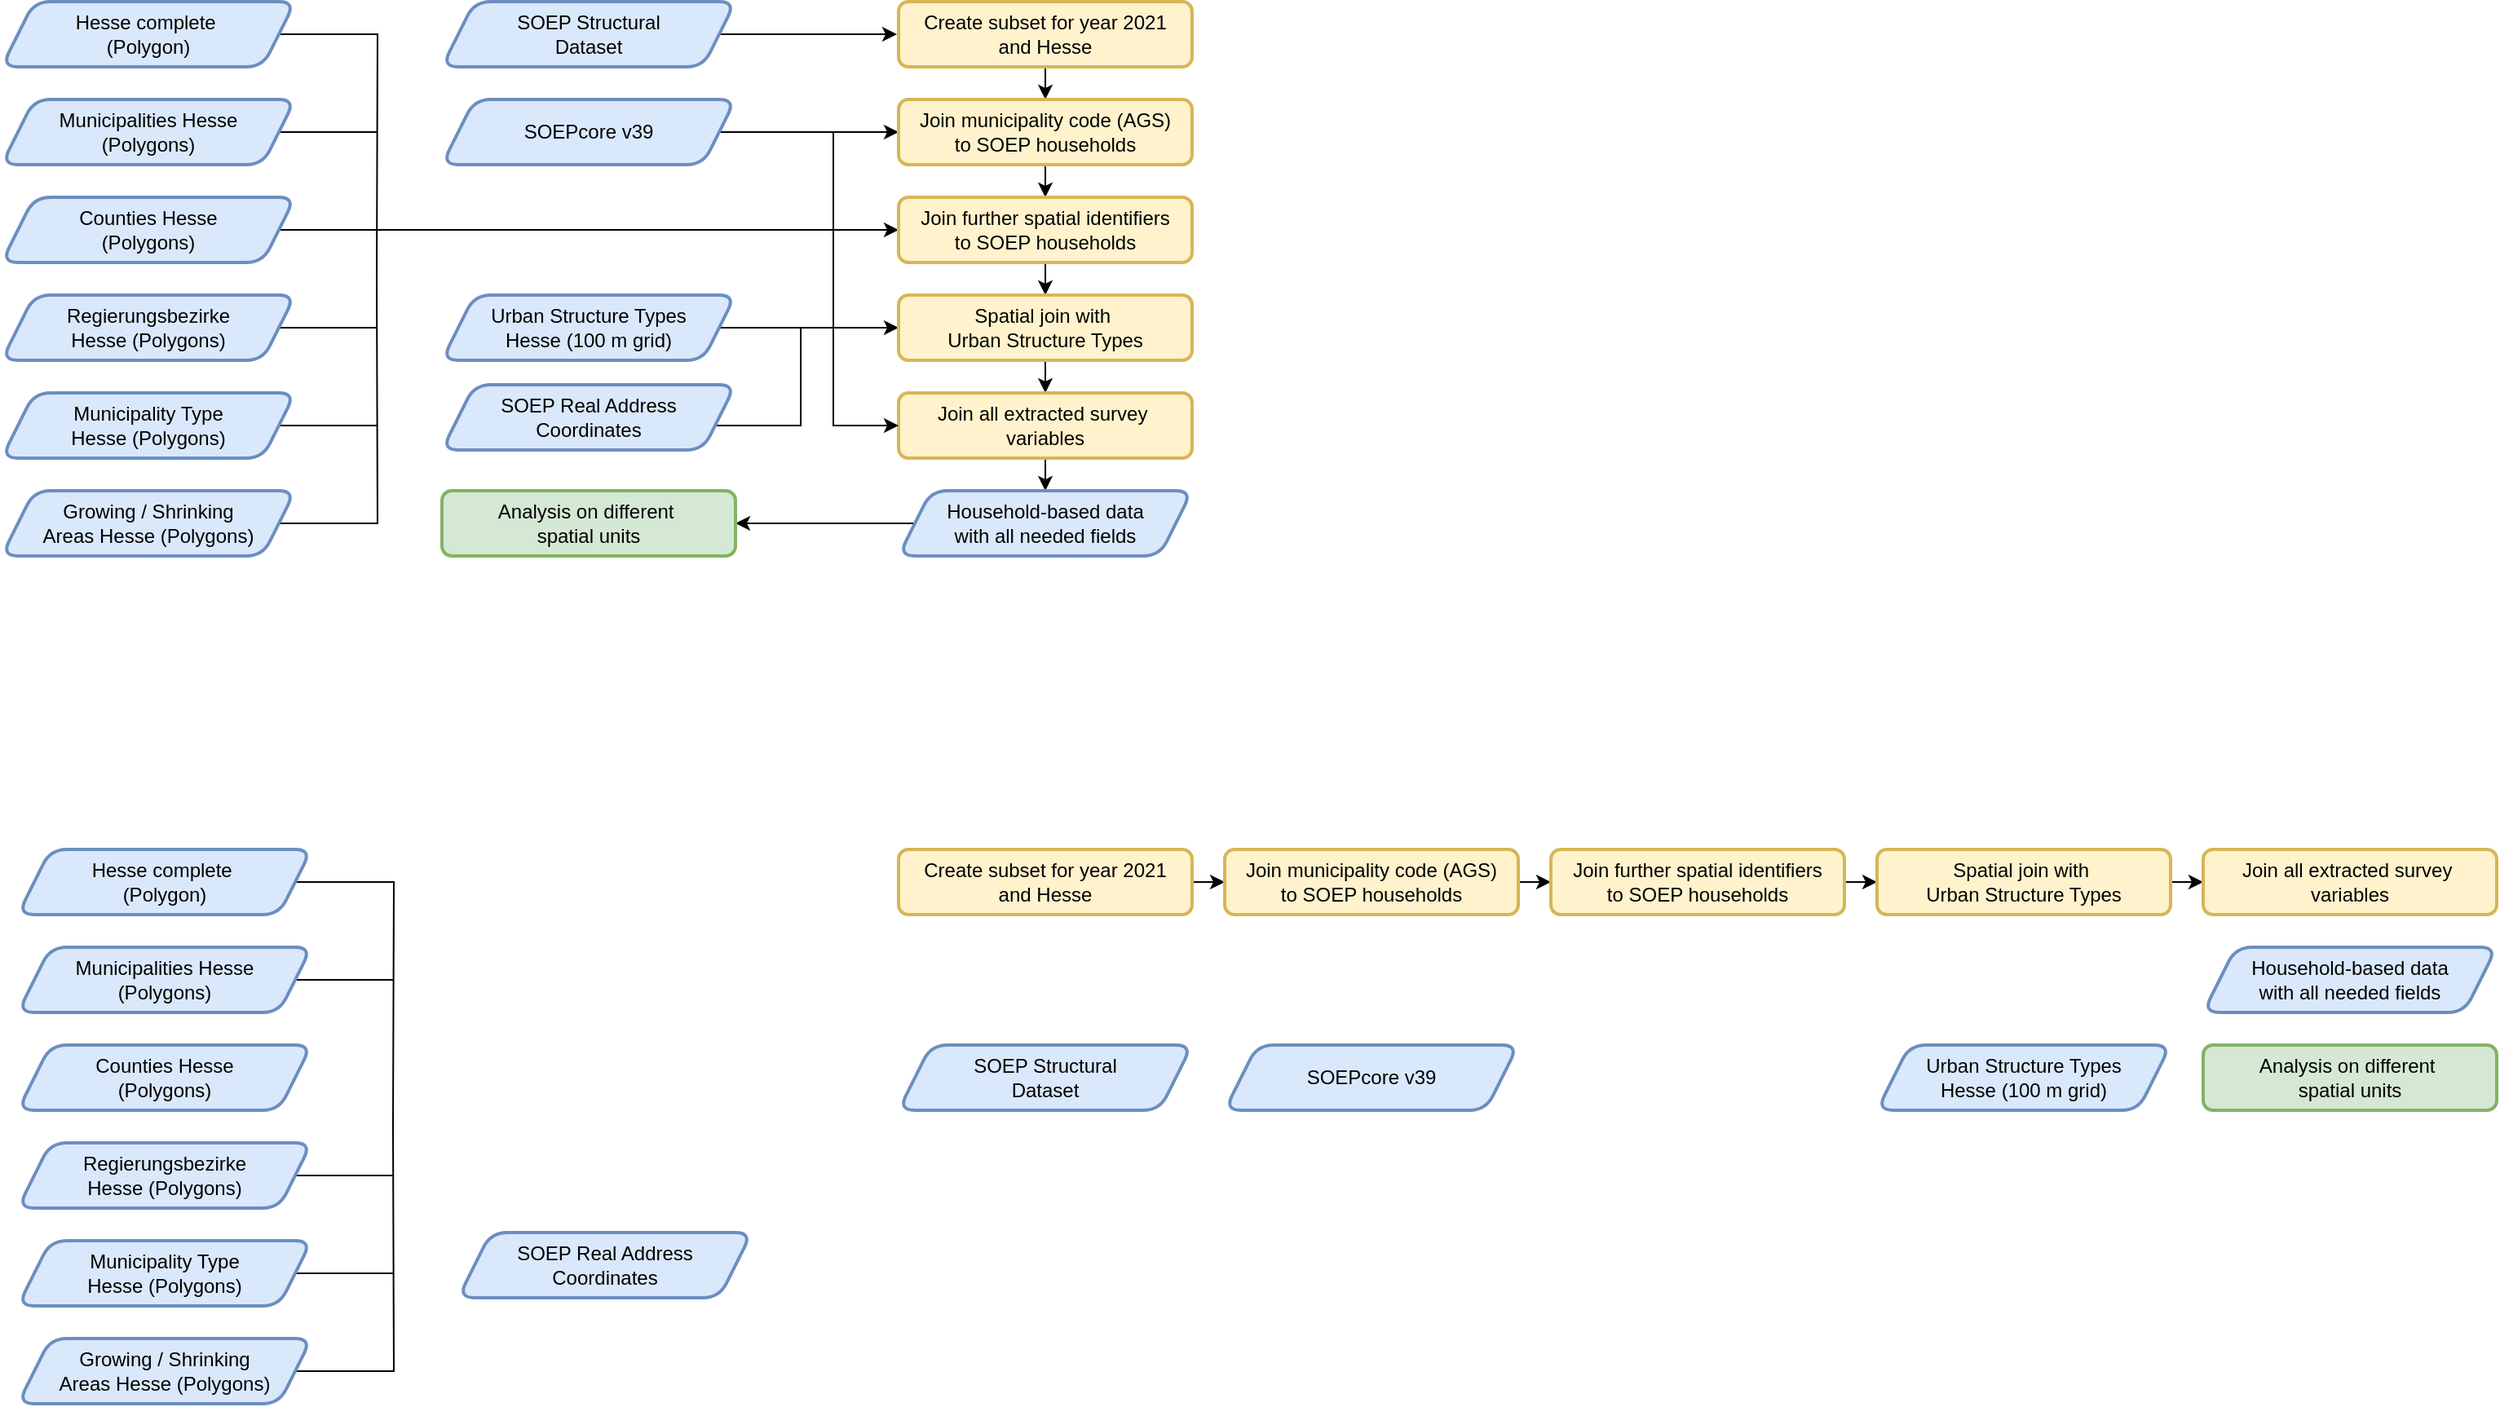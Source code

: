 <mxfile version="28.2.8">
  <diagram name="Seite-1" id="zS-QnQvDe2Hph_ruHdWV">
    <mxGraphModel dx="1650" dy="860" grid="1" gridSize="10" guides="1" tooltips="1" connect="1" arrows="1" fold="1" page="1" pageScale="1" pageWidth="827" pageHeight="1169" math="0" shadow="0">
      <root>
        <mxCell id="0" />
        <mxCell id="1" parent="0" />
        <mxCell id="sy46qdf4OJB5Sf921RLo-18" style="edgeStyle=orthogonalEdgeStyle;rounded=0;orthogonalLoop=1;jettySize=auto;html=1;exitX=1;exitY=0.5;exitDx=0;exitDy=0;entryX=0;entryY=0.5;entryDx=0;entryDy=0;" parent="1" source="sy46qdf4OJB5Sf921RLo-1" target="sy46qdf4OJB5Sf921RLo-11" edge="1">
          <mxGeometry relative="1" as="geometry" />
        </mxCell>
        <mxCell id="sy46qdf4OJB5Sf921RLo-1" value="SOEP Structural&lt;br&gt;Dataset" style="shape=parallelogram;perimeter=parallelogramPerimeter;whiteSpace=wrap;html=1;fixedSize=1;rounded=1;strokeWidth=2;fillColor=#dae8fc;strokeColor=#6c8ebf;" parent="1" vertex="1">
          <mxGeometry x="300" y="160" width="180" height="40" as="geometry" />
        </mxCell>
        <mxCell id="sy46qdf4OJB5Sf921RLo-19" style="edgeStyle=orthogonalEdgeStyle;rounded=0;orthogonalLoop=1;jettySize=auto;html=1;exitX=1;exitY=0.5;exitDx=0;exitDy=0;entryX=0;entryY=0.5;entryDx=0;entryDy=0;" parent="1" source="sy46qdf4OJB5Sf921RLo-2" target="sy46qdf4OJB5Sf921RLo-13" edge="1">
          <mxGeometry relative="1" as="geometry" />
        </mxCell>
        <mxCell id="sy46qdf4OJB5Sf921RLo-2" value="SOEPcore v39" style="shape=parallelogram;perimeter=parallelogramPerimeter;whiteSpace=wrap;html=1;fixedSize=1;rounded=1;strokeWidth=2;fillColor=#dae8fc;strokeColor=#6c8ebf;" parent="1" vertex="1">
          <mxGeometry x="300" y="220" width="180" height="40" as="geometry" />
        </mxCell>
        <mxCell id="sy46qdf4OJB5Sf921RLo-42" style="edgeStyle=orthogonalEdgeStyle;rounded=0;orthogonalLoop=1;jettySize=auto;html=1;endArrow=none;endFill=0;" parent="1" source="sy46qdf4OJB5Sf921RLo-3" edge="1">
          <mxGeometry relative="1" as="geometry">
            <mxPoint x="520" y="360" as="targetPoint" />
            <Array as="points">
              <mxPoint x="520" y="420" />
            </Array>
          </mxGeometry>
        </mxCell>
        <mxCell id="sy46qdf4OJB5Sf921RLo-3" value="SOEP Real Address&lt;br&gt;Coordinates" style="shape=parallelogram;perimeter=parallelogramPerimeter;whiteSpace=wrap;html=1;fixedSize=1;rounded=1;strokeWidth=2;fillColor=#dae8fc;strokeColor=#6c8ebf;" parent="1" vertex="1">
          <mxGeometry x="300" y="395" width="180" height="40" as="geometry" />
        </mxCell>
        <mxCell id="sy46qdf4OJB5Sf921RLo-38" style="edgeStyle=orthogonalEdgeStyle;rounded=0;orthogonalLoop=1;jettySize=auto;html=1;exitX=1;exitY=0.5;exitDx=0;exitDy=0;endArrow=none;endFill=0;" parent="1" source="sy46qdf4OJB5Sf921RLo-4" edge="1">
          <mxGeometry relative="1" as="geometry">
            <mxPoint x="260" y="330" as="targetPoint" />
          </mxGeometry>
        </mxCell>
        <mxCell id="sy46qdf4OJB5Sf921RLo-4" value="Hesse complete&amp;nbsp;&lt;br&gt;(Polygon)" style="shape=parallelogram;perimeter=parallelogramPerimeter;whiteSpace=wrap;html=1;fixedSize=1;rounded=1;strokeWidth=2;fillColor=#dae8fc;strokeColor=#6c8ebf;" parent="1" vertex="1">
          <mxGeometry x="30" y="160" width="180" height="40" as="geometry" />
        </mxCell>
        <mxCell id="sy46qdf4OJB5Sf921RLo-36" style="edgeStyle=orthogonalEdgeStyle;rounded=0;orthogonalLoop=1;jettySize=auto;html=1;exitX=1;exitY=0.5;exitDx=0;exitDy=0;endArrow=none;endFill=0;" parent="1" source="sy46qdf4OJB5Sf921RLo-5" edge="1">
          <mxGeometry relative="1" as="geometry">
            <mxPoint x="260" y="240" as="targetPoint" />
          </mxGeometry>
        </mxCell>
        <mxCell id="sy46qdf4OJB5Sf921RLo-5" value="Municipalities Hesse&lt;br&gt;(Polygons)" style="shape=parallelogram;perimeter=parallelogramPerimeter;whiteSpace=wrap;html=1;fixedSize=1;rounded=1;strokeWidth=2;fillColor=#dae8fc;strokeColor=#6c8ebf;" parent="1" vertex="1">
          <mxGeometry x="30" y="220" width="180" height="40" as="geometry" />
        </mxCell>
        <mxCell id="sy46qdf4OJB5Sf921RLo-35" style="edgeStyle=orthogonalEdgeStyle;rounded=0;orthogonalLoop=1;jettySize=auto;html=1;exitX=1;exitY=0.5;exitDx=0;exitDy=0;endArrow=classic;endFill=1;entryX=0;entryY=0.5;entryDx=0;entryDy=0;" parent="1" source="sy46qdf4OJB5Sf921RLo-6" target="sy46qdf4OJB5Sf921RLo-14" edge="1">
          <mxGeometry relative="1" as="geometry">
            <mxPoint x="260" y="300" as="targetPoint" />
          </mxGeometry>
        </mxCell>
        <mxCell id="sy46qdf4OJB5Sf921RLo-6" value="Counties Hesse&lt;br&gt;(Polygons)" style="shape=parallelogram;perimeter=parallelogramPerimeter;whiteSpace=wrap;html=1;fixedSize=1;rounded=1;strokeWidth=2;fillColor=#dae8fc;strokeColor=#6c8ebf;" parent="1" vertex="1">
          <mxGeometry x="30" y="280" width="180" height="40" as="geometry" />
        </mxCell>
        <mxCell id="sy46qdf4OJB5Sf921RLo-33" style="edgeStyle=orthogonalEdgeStyle;rounded=0;orthogonalLoop=1;jettySize=auto;html=1;exitX=1;exitY=0.5;exitDx=0;exitDy=0;endArrow=none;endFill=0;" parent="1" source="sy46qdf4OJB5Sf921RLo-7" edge="1">
          <mxGeometry relative="1" as="geometry">
            <mxPoint x="260" y="360" as="targetPoint" />
          </mxGeometry>
        </mxCell>
        <mxCell id="sy46qdf4OJB5Sf921RLo-7" value="Regierungsbezirke&lt;br&gt;Hesse (Polygons)" style="shape=parallelogram;perimeter=parallelogramPerimeter;whiteSpace=wrap;html=1;fixedSize=1;rounded=1;strokeWidth=2;fillColor=#dae8fc;strokeColor=#6c8ebf;" parent="1" vertex="1">
          <mxGeometry x="30" y="340" width="180" height="40" as="geometry" />
        </mxCell>
        <mxCell id="sy46qdf4OJB5Sf921RLo-34" style="edgeStyle=orthogonalEdgeStyle;rounded=0;orthogonalLoop=1;jettySize=auto;html=1;exitX=1;exitY=0.5;exitDx=0;exitDy=0;endArrow=none;endFill=0;" parent="1" source="sy46qdf4OJB5Sf921RLo-8" edge="1">
          <mxGeometry relative="1" as="geometry">
            <mxPoint x="260" y="420" as="targetPoint" />
          </mxGeometry>
        </mxCell>
        <mxCell id="sy46qdf4OJB5Sf921RLo-8" value="Municipality Type&lt;br&gt;Hesse (Polygons)" style="shape=parallelogram;perimeter=parallelogramPerimeter;whiteSpace=wrap;html=1;fixedSize=1;rounded=1;strokeWidth=2;fillColor=#dae8fc;strokeColor=#6c8ebf;" parent="1" vertex="1">
          <mxGeometry x="30" y="400" width="180" height="40" as="geometry" />
        </mxCell>
        <mxCell id="sy46qdf4OJB5Sf921RLo-31" style="edgeStyle=orthogonalEdgeStyle;rounded=0;orthogonalLoop=1;jettySize=auto;html=1;exitX=1;exitY=0.5;exitDx=0;exitDy=0;endArrow=none;endFill=0;" parent="1" source="sy46qdf4OJB5Sf921RLo-9" edge="1">
          <mxGeometry relative="1" as="geometry">
            <mxPoint x="260" y="330" as="targetPoint" />
          </mxGeometry>
        </mxCell>
        <mxCell id="sy46qdf4OJB5Sf921RLo-9" value="Growing / Shrinking&lt;br&gt;Areas Hesse (Polygons)" style="shape=parallelogram;perimeter=parallelogramPerimeter;whiteSpace=wrap;html=1;fixedSize=1;rounded=1;strokeWidth=2;fillColor=#dae8fc;strokeColor=#6c8ebf;" parent="1" vertex="1">
          <mxGeometry x="30" y="460" width="180" height="40" as="geometry" />
        </mxCell>
        <mxCell id="sy46qdf4OJB5Sf921RLo-16" style="edgeStyle=orthogonalEdgeStyle;rounded=0;orthogonalLoop=1;jettySize=auto;html=1;exitX=1;exitY=0.5;exitDx=0;exitDy=0;entryX=0;entryY=0.5;entryDx=0;entryDy=0;" parent="1" source="sy46qdf4OJB5Sf921RLo-10" target="sy46qdf4OJB5Sf921RLo-15" edge="1">
          <mxGeometry relative="1" as="geometry" />
        </mxCell>
        <mxCell id="sy46qdf4OJB5Sf921RLo-10" value="Urban Structure Types&lt;br&gt;Hesse (100 m grid)" style="shape=parallelogram;perimeter=parallelogramPerimeter;whiteSpace=wrap;html=1;fixedSize=1;rounded=1;strokeWidth=2;fillColor=#dae8fc;strokeColor=#6c8ebf;" parent="1" vertex="1">
          <mxGeometry x="300" y="340" width="180" height="40" as="geometry" />
        </mxCell>
        <mxCell id="sy46qdf4OJB5Sf921RLo-23" style="edgeStyle=orthogonalEdgeStyle;rounded=0;orthogonalLoop=1;jettySize=auto;html=1;exitX=0.5;exitY=1;exitDx=0;exitDy=0;entryX=0.5;entryY=0;entryDx=0;entryDy=0;" parent="1" source="sy46qdf4OJB5Sf921RLo-11" target="sy46qdf4OJB5Sf921RLo-13" edge="1">
          <mxGeometry relative="1" as="geometry" />
        </mxCell>
        <mxCell id="sy46qdf4OJB5Sf921RLo-11" value="Create subset for year 2021&lt;br&gt;and Hesse" style="rounded=1;whiteSpace=wrap;html=1;perimeterSpacing=1;strokeWidth=2;fillColor=#fff2cc;strokeColor=#d6b656;" parent="1" vertex="1">
          <mxGeometry x="580" y="160" width="180" height="40" as="geometry" />
        </mxCell>
        <mxCell id="sy46qdf4OJB5Sf921RLo-24" style="edgeStyle=orthogonalEdgeStyle;rounded=0;orthogonalLoop=1;jettySize=auto;html=1;exitX=0.5;exitY=1;exitDx=0;exitDy=0;entryX=0.5;entryY=0;entryDx=0;entryDy=0;" parent="1" source="sy46qdf4OJB5Sf921RLo-13" target="sy46qdf4OJB5Sf921RLo-14" edge="1">
          <mxGeometry relative="1" as="geometry" />
        </mxCell>
        <mxCell id="sy46qdf4OJB5Sf921RLo-13" value="Join municipality code (AGS)&lt;br&gt;to SOEP households" style="rounded=1;whiteSpace=wrap;html=1;strokeWidth=2;fillColor=#fff2cc;strokeColor=#d6b656;" parent="1" vertex="1">
          <mxGeometry x="580" y="220" width="180" height="40" as="geometry" />
        </mxCell>
        <mxCell id="sy46qdf4OJB5Sf921RLo-25" style="edgeStyle=orthogonalEdgeStyle;rounded=0;orthogonalLoop=1;jettySize=auto;html=1;exitX=0.5;exitY=1;exitDx=0;exitDy=0;entryX=0.5;entryY=0;entryDx=0;entryDy=0;" parent="1" source="sy46qdf4OJB5Sf921RLo-14" target="sy46qdf4OJB5Sf921RLo-15" edge="1">
          <mxGeometry relative="1" as="geometry" />
        </mxCell>
        <mxCell id="sy46qdf4OJB5Sf921RLo-14" value="Join further spatial identifiers&lt;br&gt;to SOEP households" style="rounded=1;whiteSpace=wrap;html=1;strokeWidth=2;fillColor=#fff2cc;strokeColor=#d6b656;" parent="1" vertex="1">
          <mxGeometry x="580" y="280" width="180" height="40" as="geometry" />
        </mxCell>
        <mxCell id="sy46qdf4OJB5Sf921RLo-26" style="edgeStyle=orthogonalEdgeStyle;rounded=0;orthogonalLoop=1;jettySize=auto;html=1;exitX=0.5;exitY=1;exitDx=0;exitDy=0;entryX=0.5;entryY=0;entryDx=0;entryDy=0;" parent="1" source="sy46qdf4OJB5Sf921RLo-15" target="sy46qdf4OJB5Sf921RLo-20" edge="1">
          <mxGeometry relative="1" as="geometry" />
        </mxCell>
        <mxCell id="sy46qdf4OJB5Sf921RLo-15" value="Spatial join with&amp;nbsp;&lt;br&gt;Urban Structure Types" style="rounded=1;whiteSpace=wrap;html=1;strokeWidth=2;fillColor=#fff2cc;strokeColor=#d6b656;" parent="1" vertex="1">
          <mxGeometry x="580" y="340" width="180" height="40" as="geometry" />
        </mxCell>
        <mxCell id="sy46qdf4OJB5Sf921RLo-27" style="edgeStyle=orthogonalEdgeStyle;rounded=0;orthogonalLoop=1;jettySize=auto;html=1;exitX=0.5;exitY=1;exitDx=0;exitDy=0;entryX=0.5;entryY=0;entryDx=0;entryDy=0;" parent="1" source="sy46qdf4OJB5Sf921RLo-20" target="sy46qdf4OJB5Sf921RLo-21" edge="1">
          <mxGeometry relative="1" as="geometry" />
        </mxCell>
        <mxCell id="sy46qdf4OJB5Sf921RLo-20" value="Join all extracted survey&amp;nbsp;&lt;br&gt;variables" style="rounded=1;whiteSpace=wrap;html=1;strokeWidth=2;fillColor=#fff2cc;strokeColor=#d6b656;" parent="1" vertex="1">
          <mxGeometry x="580" y="400" width="180" height="40" as="geometry" />
        </mxCell>
        <mxCell id="sy46qdf4OJB5Sf921RLo-37" style="edgeStyle=orthogonalEdgeStyle;rounded=0;orthogonalLoop=1;jettySize=auto;html=1;exitX=0;exitY=0.5;exitDx=0;exitDy=0;entryX=1;entryY=0.5;entryDx=0;entryDy=0;" parent="1" source="sy46qdf4OJB5Sf921RLo-21" target="sy46qdf4OJB5Sf921RLo-28" edge="1">
          <mxGeometry relative="1" as="geometry" />
        </mxCell>
        <mxCell id="sy46qdf4OJB5Sf921RLo-21" value="Household-based data&lt;br&gt;with all needed fields" style="shape=parallelogram;perimeter=parallelogramPerimeter;whiteSpace=wrap;html=1;fixedSize=1;rounded=1;strokeWidth=2;fillColor=#dae8fc;strokeColor=#6c8ebf;" parent="1" vertex="1">
          <mxGeometry x="580" y="460" width="180" height="40" as="geometry" />
        </mxCell>
        <mxCell id="sy46qdf4OJB5Sf921RLo-28" value="Analysis on different&amp;nbsp;&lt;br&gt;spatial units" style="rounded=1;whiteSpace=wrap;html=1;strokeWidth=2;fillColor=#d5e8d4;strokeColor=#82b366;" parent="1" vertex="1">
          <mxGeometry x="300" y="460" width="180" height="40" as="geometry" />
        </mxCell>
        <mxCell id="2OY20YXBduM8Riqg4RIn-4" value="" style="endArrow=classic;html=1;rounded=0;entryX=0;entryY=0.5;entryDx=0;entryDy=0;" edge="1" parent="1" target="sy46qdf4OJB5Sf921RLo-20">
          <mxGeometry width="50" height="50" relative="1" as="geometry">
            <mxPoint x="540" y="240" as="sourcePoint" />
            <mxPoint x="550" y="470" as="targetPoint" />
            <Array as="points">
              <mxPoint x="540" y="420" />
            </Array>
          </mxGeometry>
        </mxCell>
        <mxCell id="2OY20YXBduM8Riqg4RIn-6" value="SOEP Structural&lt;br&gt;Dataset" style="shape=parallelogram;perimeter=parallelogramPerimeter;whiteSpace=wrap;html=1;fixedSize=1;rounded=1;strokeWidth=2;fillColor=#dae8fc;strokeColor=#6c8ebf;" vertex="1" parent="1">
          <mxGeometry x="580" y="800" width="180" height="40" as="geometry" />
        </mxCell>
        <mxCell id="2OY20YXBduM8Riqg4RIn-8" value="SOEPcore v39" style="shape=parallelogram;perimeter=parallelogramPerimeter;whiteSpace=wrap;html=1;fixedSize=1;rounded=1;strokeWidth=2;fillColor=#dae8fc;strokeColor=#6c8ebf;" vertex="1" parent="1">
          <mxGeometry x="780" y="800" width="180" height="40" as="geometry" />
        </mxCell>
        <mxCell id="2OY20YXBduM8Riqg4RIn-10" value="SOEP Real Address&lt;br&gt;Coordinates" style="shape=parallelogram;perimeter=parallelogramPerimeter;whiteSpace=wrap;html=1;fixedSize=1;rounded=1;strokeWidth=2;fillColor=#dae8fc;strokeColor=#6c8ebf;" vertex="1" parent="1">
          <mxGeometry x="310" y="915" width="180" height="40" as="geometry" />
        </mxCell>
        <mxCell id="2OY20YXBduM8Riqg4RIn-11" style="edgeStyle=orthogonalEdgeStyle;rounded=0;orthogonalLoop=1;jettySize=auto;html=1;exitX=1;exitY=0.5;exitDx=0;exitDy=0;endArrow=none;endFill=0;" edge="1" parent="1" source="2OY20YXBduM8Riqg4RIn-12">
          <mxGeometry relative="1" as="geometry">
            <mxPoint x="270" y="850" as="targetPoint" />
          </mxGeometry>
        </mxCell>
        <mxCell id="2OY20YXBduM8Riqg4RIn-12" value="Hesse complete&amp;nbsp;&lt;br&gt;(Polygon)" style="shape=parallelogram;perimeter=parallelogramPerimeter;whiteSpace=wrap;html=1;fixedSize=1;rounded=1;strokeWidth=2;fillColor=#dae8fc;strokeColor=#6c8ebf;" vertex="1" parent="1">
          <mxGeometry x="40" y="680" width="180" height="40" as="geometry" />
        </mxCell>
        <mxCell id="2OY20YXBduM8Riqg4RIn-13" style="edgeStyle=orthogonalEdgeStyle;rounded=0;orthogonalLoop=1;jettySize=auto;html=1;exitX=1;exitY=0.5;exitDx=0;exitDy=0;endArrow=none;endFill=0;" edge="1" parent="1" source="2OY20YXBduM8Riqg4RIn-14">
          <mxGeometry relative="1" as="geometry">
            <mxPoint x="270" y="760" as="targetPoint" />
          </mxGeometry>
        </mxCell>
        <mxCell id="2OY20YXBduM8Riqg4RIn-14" value="Municipalities Hesse&lt;br&gt;(Polygons)" style="shape=parallelogram;perimeter=parallelogramPerimeter;whiteSpace=wrap;html=1;fixedSize=1;rounded=1;strokeWidth=2;fillColor=#dae8fc;strokeColor=#6c8ebf;" vertex="1" parent="1">
          <mxGeometry x="40" y="740" width="180" height="40" as="geometry" />
        </mxCell>
        <mxCell id="2OY20YXBduM8Riqg4RIn-16" value="Counties Hesse&lt;br&gt;(Polygons)" style="shape=parallelogram;perimeter=parallelogramPerimeter;whiteSpace=wrap;html=1;fixedSize=1;rounded=1;strokeWidth=2;fillColor=#dae8fc;strokeColor=#6c8ebf;" vertex="1" parent="1">
          <mxGeometry x="40" y="800" width="180" height="40" as="geometry" />
        </mxCell>
        <mxCell id="2OY20YXBduM8Riqg4RIn-17" style="edgeStyle=orthogonalEdgeStyle;rounded=0;orthogonalLoop=1;jettySize=auto;html=1;exitX=1;exitY=0.5;exitDx=0;exitDy=0;endArrow=none;endFill=0;" edge="1" parent="1" source="2OY20YXBduM8Riqg4RIn-18">
          <mxGeometry relative="1" as="geometry">
            <mxPoint x="270" y="880" as="targetPoint" />
          </mxGeometry>
        </mxCell>
        <mxCell id="2OY20YXBduM8Riqg4RIn-18" value="Regierungsbezirke&lt;br&gt;Hesse (Polygons)" style="shape=parallelogram;perimeter=parallelogramPerimeter;whiteSpace=wrap;html=1;fixedSize=1;rounded=1;strokeWidth=2;fillColor=#dae8fc;strokeColor=#6c8ebf;" vertex="1" parent="1">
          <mxGeometry x="40" y="860" width="180" height="40" as="geometry" />
        </mxCell>
        <mxCell id="2OY20YXBduM8Riqg4RIn-19" style="edgeStyle=orthogonalEdgeStyle;rounded=0;orthogonalLoop=1;jettySize=auto;html=1;exitX=1;exitY=0.5;exitDx=0;exitDy=0;endArrow=none;endFill=0;" edge="1" parent="1" source="2OY20YXBduM8Riqg4RIn-20">
          <mxGeometry relative="1" as="geometry">
            <mxPoint x="270" y="940" as="targetPoint" />
          </mxGeometry>
        </mxCell>
        <mxCell id="2OY20YXBduM8Riqg4RIn-20" value="Municipality Type&lt;br&gt;Hesse (Polygons)" style="shape=parallelogram;perimeter=parallelogramPerimeter;whiteSpace=wrap;html=1;fixedSize=1;rounded=1;strokeWidth=2;fillColor=#dae8fc;strokeColor=#6c8ebf;" vertex="1" parent="1">
          <mxGeometry x="40" y="920" width="180" height="40" as="geometry" />
        </mxCell>
        <mxCell id="2OY20YXBduM8Riqg4RIn-21" style="edgeStyle=orthogonalEdgeStyle;rounded=0;orthogonalLoop=1;jettySize=auto;html=1;exitX=1;exitY=0.5;exitDx=0;exitDy=0;endArrow=none;endFill=0;" edge="1" parent="1" source="2OY20YXBduM8Riqg4RIn-22">
          <mxGeometry relative="1" as="geometry">
            <mxPoint x="270" y="850" as="targetPoint" />
          </mxGeometry>
        </mxCell>
        <mxCell id="2OY20YXBduM8Riqg4RIn-22" value="Growing / Shrinking&lt;br&gt;Areas Hesse (Polygons)" style="shape=parallelogram;perimeter=parallelogramPerimeter;whiteSpace=wrap;html=1;fixedSize=1;rounded=1;strokeWidth=2;fillColor=#dae8fc;strokeColor=#6c8ebf;" vertex="1" parent="1">
          <mxGeometry x="40" y="980" width="180" height="40" as="geometry" />
        </mxCell>
        <mxCell id="2OY20YXBduM8Riqg4RIn-24" value="Urban Structure Types&lt;br&gt;Hesse (100 m grid)" style="shape=parallelogram;perimeter=parallelogramPerimeter;whiteSpace=wrap;html=1;fixedSize=1;rounded=1;strokeWidth=2;fillColor=#dae8fc;strokeColor=#6c8ebf;" vertex="1" parent="1">
          <mxGeometry x="1180" y="800" width="180" height="40" as="geometry" />
        </mxCell>
        <mxCell id="2OY20YXBduM8Riqg4RIn-39" style="edgeStyle=orthogonalEdgeStyle;rounded=0;orthogonalLoop=1;jettySize=auto;html=1;exitX=1;exitY=0.5;exitDx=0;exitDy=0;entryX=0;entryY=0.5;entryDx=0;entryDy=0;" edge="1" parent="1" source="2OY20YXBduM8Riqg4RIn-26" target="2OY20YXBduM8Riqg4RIn-28">
          <mxGeometry relative="1" as="geometry" />
        </mxCell>
        <mxCell id="2OY20YXBduM8Riqg4RIn-26" value="Create subset for year 2021&lt;br&gt;and Hesse" style="rounded=1;whiteSpace=wrap;html=1;perimeterSpacing=1;strokeWidth=2;fillColor=#fff2cc;strokeColor=#d6b656;" vertex="1" parent="1">
          <mxGeometry x="580" y="680" width="180" height="40" as="geometry" />
        </mxCell>
        <mxCell id="2OY20YXBduM8Riqg4RIn-40" style="edgeStyle=orthogonalEdgeStyle;rounded=0;orthogonalLoop=1;jettySize=auto;html=1;exitX=1;exitY=0.5;exitDx=0;exitDy=0;entryX=0;entryY=0.5;entryDx=0;entryDy=0;" edge="1" parent="1" source="2OY20YXBduM8Riqg4RIn-28" target="2OY20YXBduM8Riqg4RIn-30">
          <mxGeometry relative="1" as="geometry" />
        </mxCell>
        <mxCell id="2OY20YXBduM8Riqg4RIn-28" value="Join municipality code (AGS)&lt;br&gt;to SOEP households" style="rounded=1;whiteSpace=wrap;html=1;strokeWidth=2;fillColor=#fff2cc;strokeColor=#d6b656;" vertex="1" parent="1">
          <mxGeometry x="780" y="680" width="180" height="40" as="geometry" />
        </mxCell>
        <mxCell id="2OY20YXBduM8Riqg4RIn-41" style="edgeStyle=orthogonalEdgeStyle;rounded=0;orthogonalLoop=1;jettySize=auto;html=1;exitX=1;exitY=0.5;exitDx=0;exitDy=0;entryX=0;entryY=0.5;entryDx=0;entryDy=0;" edge="1" parent="1" source="2OY20YXBduM8Riqg4RIn-30" target="2OY20YXBduM8Riqg4RIn-32">
          <mxGeometry relative="1" as="geometry" />
        </mxCell>
        <mxCell id="2OY20YXBduM8Riqg4RIn-30" value="Join further spatial identifiers&lt;br&gt;to SOEP households" style="rounded=1;whiteSpace=wrap;html=1;strokeWidth=2;fillColor=#fff2cc;strokeColor=#d6b656;" vertex="1" parent="1">
          <mxGeometry x="980" y="680" width="180" height="40" as="geometry" />
        </mxCell>
        <mxCell id="2OY20YXBduM8Riqg4RIn-42" style="edgeStyle=orthogonalEdgeStyle;rounded=0;orthogonalLoop=1;jettySize=auto;html=1;exitX=1;exitY=0.5;exitDx=0;exitDy=0;entryX=0;entryY=0.5;entryDx=0;entryDy=0;" edge="1" parent="1" source="2OY20YXBduM8Riqg4RIn-32" target="2OY20YXBduM8Riqg4RIn-34">
          <mxGeometry relative="1" as="geometry" />
        </mxCell>
        <mxCell id="2OY20YXBduM8Riqg4RIn-32" value="Spatial join with&amp;nbsp;&lt;br&gt;Urban Structure Types" style="rounded=1;whiteSpace=wrap;html=1;strokeWidth=2;fillColor=#fff2cc;strokeColor=#d6b656;" vertex="1" parent="1">
          <mxGeometry x="1180" y="680" width="180" height="40" as="geometry" />
        </mxCell>
        <mxCell id="2OY20YXBduM8Riqg4RIn-34" value="Join all extracted survey&amp;nbsp;&lt;br&gt;variables" style="rounded=1;whiteSpace=wrap;html=1;strokeWidth=2;fillColor=#fff2cc;strokeColor=#d6b656;" vertex="1" parent="1">
          <mxGeometry x="1380" y="680" width="180" height="40" as="geometry" />
        </mxCell>
        <mxCell id="2OY20YXBduM8Riqg4RIn-36" value="Household-based data&lt;br&gt;with all needed fields" style="shape=parallelogram;perimeter=parallelogramPerimeter;whiteSpace=wrap;html=1;fixedSize=1;rounded=1;strokeWidth=2;fillColor=#dae8fc;strokeColor=#6c8ebf;" vertex="1" parent="1">
          <mxGeometry x="1380" y="740" width="180" height="40" as="geometry" />
        </mxCell>
        <mxCell id="2OY20YXBduM8Riqg4RIn-37" value="Analysis on different&amp;nbsp;&lt;br&gt;spatial units" style="rounded=1;whiteSpace=wrap;html=1;strokeWidth=2;fillColor=#d5e8d4;strokeColor=#82b366;" vertex="1" parent="1">
          <mxGeometry x="1380" y="800" width="180" height="40" as="geometry" />
        </mxCell>
      </root>
    </mxGraphModel>
  </diagram>
</mxfile>
